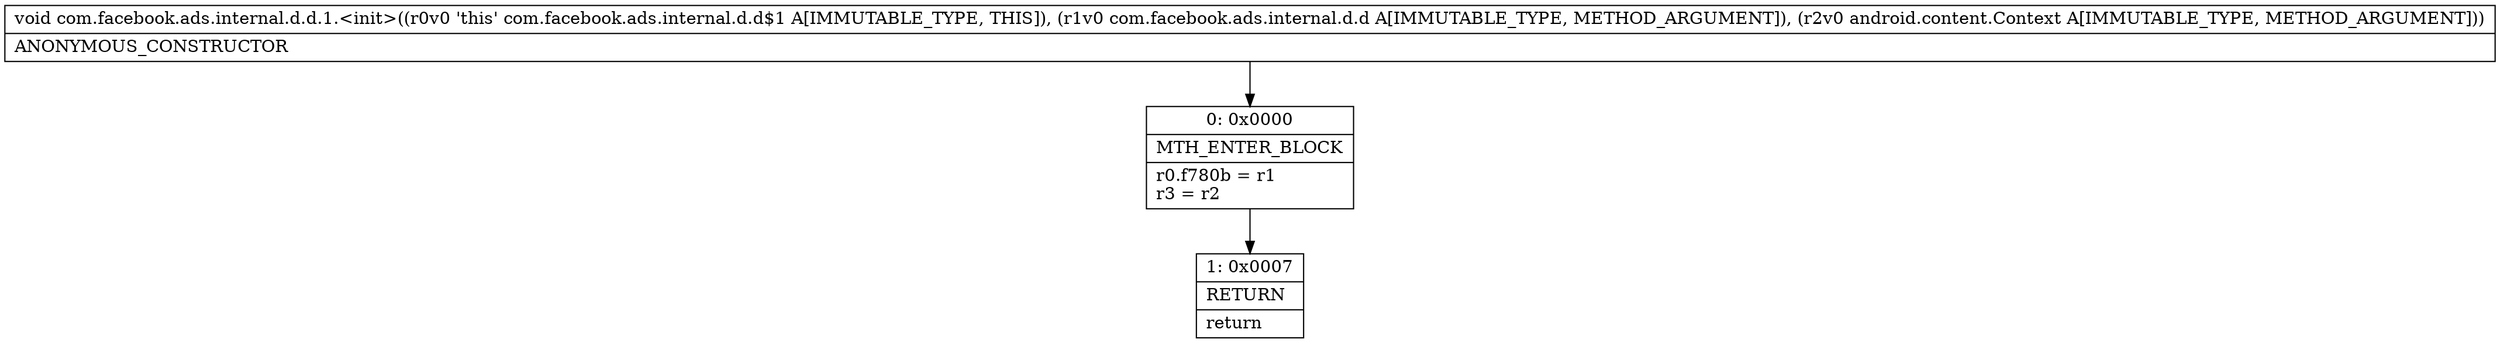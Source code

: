digraph "CFG forcom.facebook.ads.internal.d.d.1.\<init\>(Lcom\/facebook\/ads\/internal\/d\/d;Landroid\/content\/Context;)V" {
Node_0 [shape=record,label="{0\:\ 0x0000|MTH_ENTER_BLOCK\l|r0.f780b = r1\lr3 = r2\l}"];
Node_1 [shape=record,label="{1\:\ 0x0007|RETURN\l|return\l}"];
MethodNode[shape=record,label="{void com.facebook.ads.internal.d.d.1.\<init\>((r0v0 'this' com.facebook.ads.internal.d.d$1 A[IMMUTABLE_TYPE, THIS]), (r1v0 com.facebook.ads.internal.d.d A[IMMUTABLE_TYPE, METHOD_ARGUMENT]), (r2v0 android.content.Context A[IMMUTABLE_TYPE, METHOD_ARGUMENT]))  | ANONYMOUS_CONSTRUCTOR\l}"];
MethodNode -> Node_0;
Node_0 -> Node_1;
}

